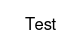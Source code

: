 digraph {
	fontsize = 8
	compound = true;
	rankdir = "LR";
	label="Test"
	fontname="Helvetica,Arial,sans-serif"
	node [fontname="Helvetica,Arial,sans-serif" fontsize = 10]
	edge [fontname="Helvetica,Arial,sans-serif"]

}

